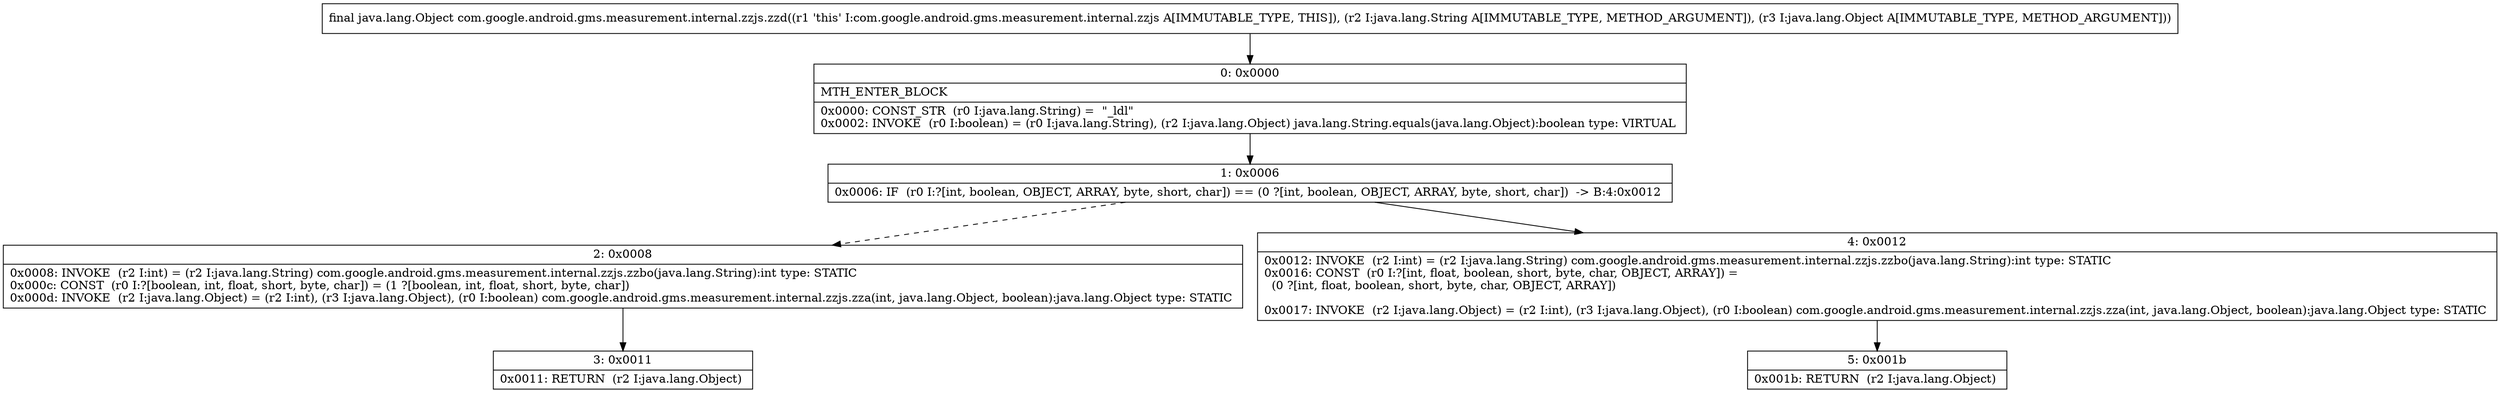 digraph "CFG forcom.google.android.gms.measurement.internal.zzjs.zzd(Ljava\/lang\/String;Ljava\/lang\/Object;)Ljava\/lang\/Object;" {
Node_0 [shape=record,label="{0\:\ 0x0000|MTH_ENTER_BLOCK\l|0x0000: CONST_STR  (r0 I:java.lang.String) =  \"_ldl\" \l0x0002: INVOKE  (r0 I:boolean) = (r0 I:java.lang.String), (r2 I:java.lang.Object) java.lang.String.equals(java.lang.Object):boolean type: VIRTUAL \l}"];
Node_1 [shape=record,label="{1\:\ 0x0006|0x0006: IF  (r0 I:?[int, boolean, OBJECT, ARRAY, byte, short, char]) == (0 ?[int, boolean, OBJECT, ARRAY, byte, short, char])  \-\> B:4:0x0012 \l}"];
Node_2 [shape=record,label="{2\:\ 0x0008|0x0008: INVOKE  (r2 I:int) = (r2 I:java.lang.String) com.google.android.gms.measurement.internal.zzjs.zzbo(java.lang.String):int type: STATIC \l0x000c: CONST  (r0 I:?[boolean, int, float, short, byte, char]) = (1 ?[boolean, int, float, short, byte, char]) \l0x000d: INVOKE  (r2 I:java.lang.Object) = (r2 I:int), (r3 I:java.lang.Object), (r0 I:boolean) com.google.android.gms.measurement.internal.zzjs.zza(int, java.lang.Object, boolean):java.lang.Object type: STATIC \l}"];
Node_3 [shape=record,label="{3\:\ 0x0011|0x0011: RETURN  (r2 I:java.lang.Object) \l}"];
Node_4 [shape=record,label="{4\:\ 0x0012|0x0012: INVOKE  (r2 I:int) = (r2 I:java.lang.String) com.google.android.gms.measurement.internal.zzjs.zzbo(java.lang.String):int type: STATIC \l0x0016: CONST  (r0 I:?[int, float, boolean, short, byte, char, OBJECT, ARRAY]) = \l  (0 ?[int, float, boolean, short, byte, char, OBJECT, ARRAY])\l \l0x0017: INVOKE  (r2 I:java.lang.Object) = (r2 I:int), (r3 I:java.lang.Object), (r0 I:boolean) com.google.android.gms.measurement.internal.zzjs.zza(int, java.lang.Object, boolean):java.lang.Object type: STATIC \l}"];
Node_5 [shape=record,label="{5\:\ 0x001b|0x001b: RETURN  (r2 I:java.lang.Object) \l}"];
MethodNode[shape=record,label="{final java.lang.Object com.google.android.gms.measurement.internal.zzjs.zzd((r1 'this' I:com.google.android.gms.measurement.internal.zzjs A[IMMUTABLE_TYPE, THIS]), (r2 I:java.lang.String A[IMMUTABLE_TYPE, METHOD_ARGUMENT]), (r3 I:java.lang.Object A[IMMUTABLE_TYPE, METHOD_ARGUMENT])) }"];
MethodNode -> Node_0;
Node_0 -> Node_1;
Node_1 -> Node_2[style=dashed];
Node_1 -> Node_4;
Node_2 -> Node_3;
Node_4 -> Node_5;
}

